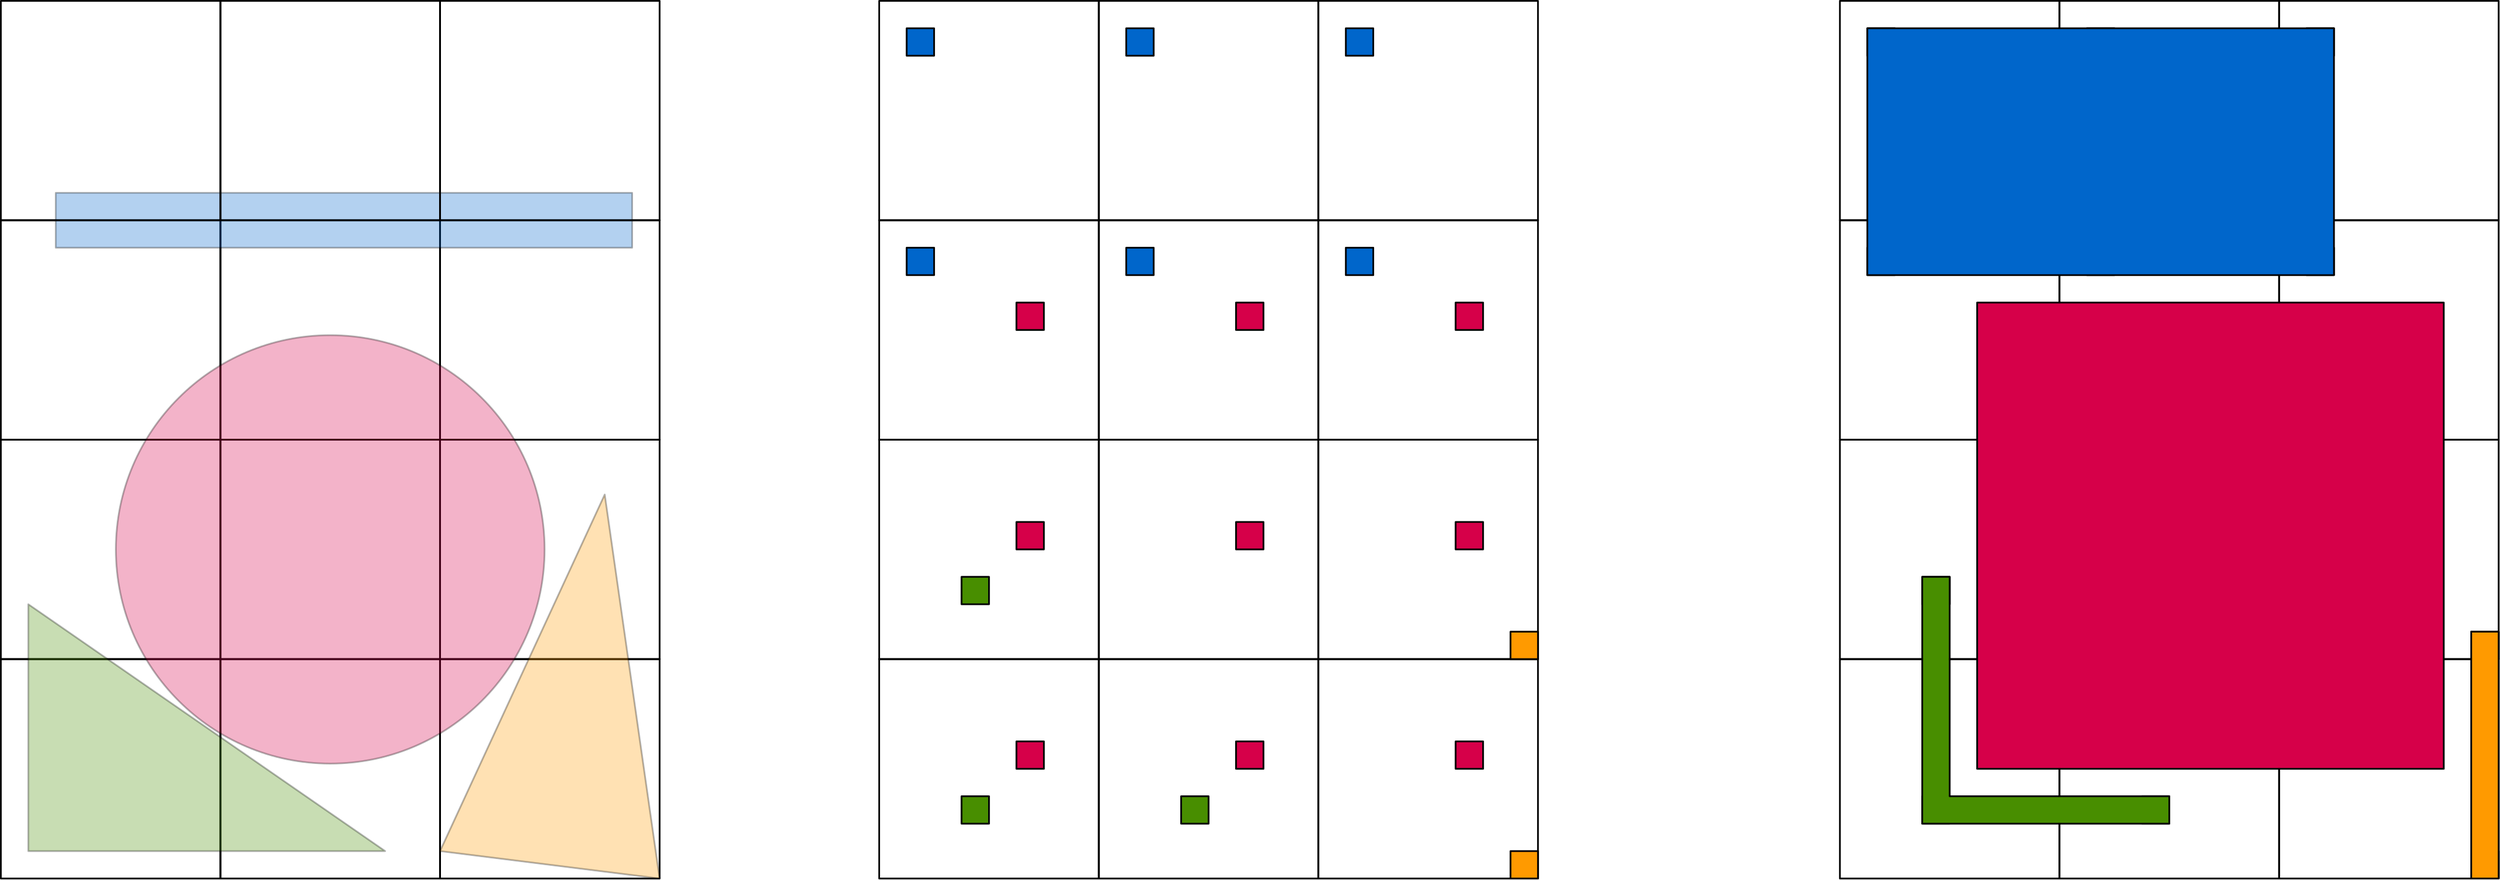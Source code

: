 <?xml version="1.0"?>
<!DOCTYPE ipe SYSTEM "ipe.dtd">
<ipe version="70206" creator="Ipe 7.2.7">
<info created="D:20180228121631" modified="D:20180305111611"/>
<ipestyle name="bettinacolors">
<color name="Bettina blue" value="0 0.4 0.796"/>
<color name="Bettina green" value="0.282 0.557 0"/>
<color name="Bettina yellow" value="1 0.604 0"/>
<color name="Bettina red" value="0.836 0 0.289"/>
</ipestyle>
<ipestyle name="tuecolors">
<color name="TUe red" value="0.967 0.192 0.192"/>
<color name="TUe cyan" value="0 0.635 0.871"/>
<color name="TUe blue" value="0 0.4 0.8"/>
<color name="TUe green" value="0.518 0.824 0"/>
<color name="TUe orange" value="1 0.604 0"/>
<color name="TUe darkred" value="0.839 0 0.29"/>
<color name="TUe darkpink" value="0.839 0 0.482"/>
<color name="TUe purple" value="0.678 0.125 0.678"/>
<color name="TUe darkblue" value="0.063 0.063 0.451"/>
<color name="TUe yellow" value="1 0.867 0"/>
<color name="TUe lime" value="0.808 0.875 0"/>
<color name="TUe aqua" value="0 0.675 0.51"/>
<color name="TUe marine" value="0 0.573 0.71"/>
</ipestyle>
<ipestyle name="extendedcolors">
<color name="CB light blue" value="0.651 0.807 0.89"/>
<color name="CB dark blue" value="0.121 0.47 0.705"/>
<color name="CB light green" value="0.698 0.874 0.541"/>
<color name="CB dark green" value="0.2 0.627 0.172"/>
<color name="CB light red" value="0.984 0.603 0.6"/>
<color name="CB dark red" value="0.89 0.102 0.109"/>
<color name="CB light orange" value="0.992 0.749 0.435"/>
<color name="CB dark orange" value="1 0.498 0"/>
<color name="CB light purple" value="0.792 0.698 0.839"/>
<color name="CB dark purple" value="0.415 0.239 0.603"/>
<color name="CB yellow" value="1 1 0.6"/>
<color name="CB brown" value="0.694 0.349 0.157"/>
<color name="CART 1" value="0.145 0.737 0.612"/>
<color name="CART 2" value="0.533 0.78 0.396"/>
<color name="CART 3" value="0.561 0.737 0.757"/>
<color name="CART 4" value="0.604 0.839 0.741"/>
<color name="CART 5" value="0.706 0.592 0.506"/>
<color name="CART 6" value="0.733 0.718 0.349"/>
<color name="CART 7" value="0.831 0.878 0.353"/>
<color name="CART 8" value="0.835 0.725 0.541"/>
<color name="CART 9" value="0.867 0.529 0.475"/>
<color name="CART 10" value="0.996 0.965 0.608"/>
<color name="CART 11" value="0.996 0.859 0.706"/>
<color name="CART 12" value="0.98 0.714 0.58"/>
<color name="CART 13" value="1 0.8 0.302"/>
<color name="Gray 0.0" value="0"/>
<color name="Gray 0.1" value="0.1"/>
<color name="Gray 0.2" value="0.2"/>
<color name="Gray 0.3" value="0.3"/>
<color name="Gray 0.4" value="0.4"/>
<color name="Gray 0.5" value="0.5"/>
<color name="Gray 0.6" value="0.6"/>
<color name="Gray 0.7" value="0.7"/>
<color name="Gray 0.8" value="0.8"/>
<color name="Gray 0.9" value="0.9"/>
<color name="Gray 1.0" value="1"/>
<dashstyle name="W dashed normal" value="[1 1.7] 0"/>
<dashstyle name="W dashed heavier" value="[2 3] 0"/>
<dashstyle name="W dashed fat" value="[3 5.1] 0"/>
<dashstyle name="W dashed ultrafat" value="[5 8.5] 0"/>
<dashstyle name="W dot normal" value="[0.01 0.8] 0"/>
<dashstyle name="W dot heavier" value="[0.01 1.6] 0"/>
<dashstyle name="W dot fat" value="[0.01 2.4] 0"/>
<dashstyle name="W dot ultrafat" value="[0.01 4] 0"/>
</ipestyle>
<ipestyle name="grids">
<gridsize name="1 pt" value="1"/>
<gridsize name="2 pts" value="2"/>
<gridsize name="4 pts" value="4"/>
<gridsize name="8 pts (~3 mm)" value="8"/>
<gridsize name="16 pts (~6 mm)" value="16"/>
<gridsize name="32 pts (~12 mm)" value="32"/>
<gridsize name="10 pts (~3.5 mm)" value="10"/>
<gridsize name="20 pts (~7 mm)" value="20"/>
<gridsize name="14 pts (~5 mm)" value="14"/>
<gridsize name="28 pts (~10 mm)" value="28"/>
<gridsize name="56 pts (~20 mm)" value="56"/>
<anglesize name="90 deg" value="90"/>
<anglesize name="60 deg" value="60"/>
<anglesize name="45 deg" value="45"/>
<anglesize name="30 deg" value="30"/>
<anglesize name="22.5 deg" value="22.5"/>
<anglesize name="10 deg" value="10"/>
<anglesize name="5 deg" value="5"/>
</ipestyle>
<ipestyle name="sizes">
<pen name="heavier" value="0.8"/>
<pen name="fat" value="1.2"/>
<pen name="ultrafat" value="2"/>
<pen name="1" value="1"/>
<pen name="2" value="2"/>
<pen name="3" value="3"/>
<pen name="4" value="4"/>
<pen name="5" value="5"/>
<pen name="6" value="6"/>
<pen name="7" value="7"/>
<pen name="8" value="8"/>
<pen name="9" value="9"/>
<pen name="10" value="10"/>
<symbolsize name="large" value="5"/>
<symbolsize name="1" value="1"/>
<symbolsize name="2" value="2"/>
<symbolsize name="3" value="3"/>
<symbolsize name="4" value="4"/>
<symbolsize name="5" value="5"/>
<symbolsize name="6" value="6"/>
<symbolsize name="7" value="7"/>
<symbolsize name="8" value="8"/>
<symbolsize name="9" value="9"/>
<symbolsize name="10" value="10"/>
<symbolsize name="small" value="2"/>
<symbolsize name="tiny" value="1.1"/>
<arrowsize name="large" value="10"/>
<arrowsize name="small" value="5"/>
<arrowsize name="tiny" value="3"/>
</ipestyle>
<ipestyle name="text">
<textsize name="large" value="\large"/>
<textsize name="small" value="\small"/>
<textsize name="tiny" value="\tiny"/>
<textsize name="Large" value="\Large"/>
<textsize name="LARGE" value="\LARGE"/>
<textsize name="huge" value="\huge"/>
<textsize name="Huge" value="\Huge"/>
<textsize name="footnote" value="\footnotesize"/>
<textstyle name="center" begin="\begin{center}" end="\end{center}"/>
<textstyle name="itemize" begin="\begin{itemize}" end="\end{itemize}"/>
<textstyle name="item" begin="\begin{itemize}\item{}" end="\end{itemize}"/>
</ipestyle>
<ipestyle name="transparency">
<opacity name="10%" value="0.1"/>
<opacity name="20%" value="0.2"/>
<opacity name="30%" value="0.3"/>
<opacity name="40%" value="0.4"/>
<opacity name="50%" value="0.5"/>
<opacity name="60%" value="0.6"/>
<opacity name="70%" value="0.7"/>
<opacity name="80%" value="0.8"/>
<opacity name="90%" value="0.9"/>
</ipestyle>
<ipestyle name="trimmed">
<symbol name="arrow/arc(spx)">
<path stroke="sym-stroke" fill="sym-stroke" pen="sym-pen">
0 0 m
-1 0.333 l
-1 -0.333 l
h
</path>
</symbol>
<symbol name="arrow/farc(spx)">
<path stroke="sym-stroke" fill="white" pen="sym-pen">
0 0 m
-1 0.333 l
-1 -0.333 l
h
</path>
</symbol>
<symbol name="arrow/ptarc(spx)">
<path stroke="sym-stroke" fill="sym-stroke" pen="sym-pen">
0 0 m
-1 0.333 l
-0.8 0 l
-1 -0.333 l
h
</path>
</symbol>
<symbol name="arrow/fptarc(spx)">
<path stroke="sym-stroke" fill="white" pen="sym-pen">
0 0 m
-1 0.333 l
-0.8 0 l
-1 -0.333 l
h
</path>
</symbol>
<symbol name="mark/circle(sx)" transformations="translations">
<path fill="sym-stroke">
0.6 0 0 0.6 0 0 e
0.4 0 0 0.4 0 0 e
</path>
</symbol>
<symbol name="mark/disk(sx)" transformations="translations">
<path fill="sym-stroke">
0.6 0 0 0.6 0 0 e
</path>
</symbol>
<symbol name="mark/fdisk(sfx)" transformations="translations">
<group>
<path fill="sym-fill">
0.5 0 0 0.5 0 0 e
</path>
<path fill="sym-stroke" fillrule="eofill">
0.6 0 0 0.6 0 0 e
0.4 0 0 0.4 0 0 e
</path>
</group>
</symbol>
<symbol name="mark/box(sx)" transformations="translations">
<path fill="sym-stroke" fillrule="eofill">
-0.6 -0.6 m
0.6 -0.6 l
0.6 0.6 l
-0.6 0.6 l
h
-0.4 -0.4 m
0.4 -0.4 l
0.4 0.4 l
-0.4 0.4 l
h
</path>
</symbol>
<symbol name="mark/square(sx)" transformations="translations">
<path fill="sym-stroke">
-0.6 -0.6 m
0.6 -0.6 l
0.6 0.6 l
-0.6 0.6 l
h
</path>
</symbol>
<symbol name="mark/fsquare(sfx)" transformations="translations">
<group>
<path fill="sym-fill">
-0.5 -0.5 m
0.5 -0.5 l
0.5 0.5 l
-0.5 0.5 l
h
</path>
<path fill="sym-stroke" fillrule="eofill">
-0.6 -0.6 m
0.6 -0.6 l
0.6 0.6 l
-0.6 0.6 l
h
-0.4 -0.4 m
0.4 -0.4 l
0.4 0.4 l
-0.4 0.4 l
h
</path>
</group>
</symbol>
<symbol name="mark/cross(sx)" transformations="translations">
<group>
<path fill="sym-stroke">
-0.43 -0.57 m
0.57 0.43 l
0.43 0.57 l
-0.57 -0.43 l
h
</path>
<path fill="sym-stroke">
-0.43 0.57 m
0.57 -0.43 l
0.43 -0.57 l
-0.57 0.43 l
h
</path>
</group>
</symbol>
<symbol name="arrow/fnormal(spx)">
<path stroke="sym-stroke" fill="white" pen="sym-pen">
0 0 m
-1 0.333 l
-1 -0.333 l
h
</path>
</symbol>
<symbol name="arrow/pointed(spx)">
<path stroke="sym-stroke" fill="sym-stroke" pen="sym-pen">
0 0 m
-1 0.333 l
-0.8 0 l
-1 -0.333 l
h
</path>
</symbol>
<symbol name="arrow/fpointed(spx)">
<path stroke="sym-stroke" fill="white" pen="sym-pen">
0 0 m
-1 0.333 l
-0.8 0 l
-1 -0.333 l
h
</path>
</symbol>
<symbol name="arrow/linear(spx)">
<path stroke="sym-stroke" pen="sym-pen">
-1 0.333 m
0 0 l
-1 -0.333 l
</path>
</symbol>
<symbol name="arrow/fdouble(spx)">
<path stroke="sym-stroke" fill="white" pen="sym-pen">
0 0 m
-1 0.333 l
-1 -0.333 l
h
-1 0 m
-2 0.333 l
-2 -0.333 l
h
</path>
</symbol>
<symbol name="arrow/double(spx)">
<path stroke="sym-stroke" fill="sym-stroke" pen="sym-pen">
0 0 m
-1 0.333 l
-1 -0.333 l
h
-1 0 m
-2 0.333 l
-2 -0.333 l
h
</path>
</symbol>
<tiling name="falling" angle="-60" step="4" width="1"/>
<tiling name="rising" angle="30" step="4" width="1"/>
</ipestyle>
<page>
<layer name="alpha"/>
<view layers="alpha" active="alpha"/>
<path layer="alpha" matrix="1 0 0 1 -448 0" stroke="black" pen="1" cap="1" join="1">
64 832 m
64 704 l
192 704 l
192 832 l
h
</path>
<path matrix="1 0 0 1 -448 0" stroke="black" pen="1" cap="1" join="1">
192 704 m
192 576 l
64 576 l
64 704 l
h
</path>
<path matrix="1 0 0 1 -448 0" stroke="black" pen="1" cap="1" join="1">
192 704 m
192 576 l
320 576 l
320 704 l
h
</path>
<path matrix="1 0 0 1 -448 0" stroke="black" pen="1" cap="1" join="1">
320 704 m
320 832 l
192 832 l
192 704 l
h
</path>
<path matrix="1 0 0 1 -448 0" stroke="black" pen="1" cap="1" join="1">
192 576 m
192 448 l
64 448 l
64 576 l
h
</path>
<path matrix="1 0 0 1 -448 0" stroke="black" pen="1" cap="1" join="1">
320 576 m
320 448 l
192 448 l
192 576 l
h
</path>
<path matrix="1 0 0 1 -448 0" stroke="black" pen="1" cap="1" join="1">
320 576 m
320 448 l
448 448 l
448 576 l
h
</path>
<path matrix="1 0 0 1 -448 0" stroke="black" pen="1" cap="1" join="1">
448 704 m
448 576 l
320 576 l
320 704 l
h
</path>
<path matrix="1 0 0 1 -448 0" stroke="black" pen="1" cap="1" join="1">
448 704 m
448 832 l
320 832 l
320 704 l
h
</path>
<path matrix="1 0 0 1 -448 0" stroke="black" fill="Bettina red" pen="1" cap="1" join="1" opacity="30%">
124.964 0 0 124.964 256 640 e
</path>
<path matrix="1 0 0 1 -448 32" stroke="black" fill="Bettina blue" pen="1" cap="1" join="1" opacity="30%">
432 816 m
432 784 l
96 784 l
96 816 l
h
</path>
<path matrix="1 0 0 1 -448 0" stroke="black" fill="Bettina yellow" pen="1" cap="1" join="1" opacity="30%">
320 464 m
416 672 l
448 448 l
320 464 l
</path>
<path matrix="1 0 0 1 -448 0" stroke="black" fill="Bettina green" pen="1" cap="1" join="1" opacity="30%">
80 608 m
288 464 l
80 464 l
80 608 l
</path>
<path stroke="black" pen="1" cap="1" join="1">
128 832 m
128 704 l
256 704 l
256 832 l
h
</path>
<path stroke="black" pen="1" cap="1" join="1">
256 704 m
256 576 l
128 576 l
128 704 l
h
</path>
<path stroke="black" pen="1" cap="1" join="1">
128 576 m
128 448 l
256 448 l
256 576 l
h
</path>
<path stroke="black" pen="1" cap="1" join="1">
256 448 m
256 576 l
384 576 l
384 448 l
h
</path>
<path stroke="black" pen="1" cap="1" join="1">
384 576 m
384 704 l
256 704 l
256 576 l
h
</path>
<path stroke="black" pen="1" cap="1" join="1">
256 704 m
256 832 l
384 832 l
384 704 l
h
</path>
<path stroke="black" pen="1" cap="1" join="1">
384 832 m
384 704 l
512 704 l
512 832 l
h
</path>
<path stroke="black" pen="1" cap="1" join="1">
512 704 m
512 576 l
384 576 l
384 704 l
h
</path>
<path stroke="black" pen="1" cap="1" join="1">
512 576 m
512 448 l
384 448 l
384 576 l
h
</path>
<path matrix="1 0 0 1 -512 128" stroke="black" pen="1" cap="1" join="1">
128 832 m
128 704 l
256 704 l
256 832 l
h
</path>
<path matrix="1 0 0 1 -512 128" stroke="black" pen="1" cap="1" join="1">
256 704 m
256 832 l
384 832 l
384 704 l
h
</path>
<path matrix="1 0 0 1 -512 128" stroke="black" pen="1" cap="1" join="1">
384 832 m
384 704 l
512 704 l
512 832 l
h
</path>
<path matrix="1 0 0 1 0 128" stroke="black" pen="1" cap="1" join="1">
128 832 m
128 704 l
256 704 l
256 832 l
h
</path>
<path matrix="1 0 0 1 0 128" stroke="black" pen="1" cap="1" join="1">
256 704 m
256 832 l
384 832 l
384 704 l
h
</path>
<path matrix="1 0 0 1 0 128" stroke="black" pen="1" cap="1" join="1">
384 832 m
384 704 l
512 704 l
512 832 l
h
</path>
<path matrix="1 0 0 1 0 -16" stroke="black" fill="Bettina blue" pen="1" cap="1" join="1">
144 960 m
144 944 l
160 944 l
160 960 l
h
</path>
<path matrix="1 0 0 1 128 -16" stroke="black" fill="Bettina blue" pen="1" cap="1" join="1">
144 960 m
144 944 l
160 944 l
160 960 l
h
</path>
<path matrix="1 0 0 1 256 -16" stroke="black" fill="Bettina blue" pen="1" cap="1" join="1">
144 960 m
144 944 l
160 944 l
160 960 l
h
</path>
<path matrix="1 0 0 1 0 -144" stroke="black" fill="Bettina blue" pen="1" cap="1" join="1">
144 960 m
144 944 l
160 944 l
160 960 l
h
</path>
<path matrix="1 0 0 1 128 -144" stroke="black" fill="Bettina blue" pen="1" cap="1" join="1">
144 960 m
144 944 l
160 944 l
160 960 l
h
</path>
<path matrix="1 0 0 1 256 -144" stroke="black" fill="Bettina blue" pen="1" cap="1" join="1">
144 960 m
144 944 l
160 944 l
160 960 l
h
</path>
<path matrix="1 0 0 1 32 -336" stroke="black" fill="Bettina green" pen="1" cap="1" join="1">
144 960 m
144 944 l
160 944 l
160 960 l
h
</path>
<path matrix="1 0 0 1 32 -464" stroke="black" fill="Bettina green" pen="1" cap="1" join="1">
144 960 m
144 944 l
160 944 l
160 960 l
h
</path>
<path matrix="1 0 0 1 160 -464" stroke="black" fill="Bettina green" pen="1" cap="1" join="1">
144 960 m
144 944 l
160 944 l
160 960 l
h
</path>
<path matrix="1 0 0 1 0 -48" stroke="black" fill="Bettina yellow" pen="1" cap="1" join="1">
512 496 m
512 512 l
496 512 l
496 496 l
h
</path>
<path stroke="black" fill="Bettina yellow" pen="1" cap="1" join="1">
512 592 m
512 576 l
496 576 l
496 592 l
h
</path>
<path matrix="1 0 0 1 560 0" stroke="black" pen="1" cap="1" join="1">
128 832 m
128 704 l
256 704 l
256 832 l
h
</path>
<path matrix="1 0 0 1 560 0" stroke="black" pen="1" cap="1" join="1">
256 704 m
256 576 l
128 576 l
128 704 l
h
</path>
<path matrix="1 0 0 1 560 0" stroke="black" pen="1" cap="1" join="1">
128 576 m
128 448 l
256 448 l
256 576 l
h
</path>
<path matrix="1 0 0 1 560 0" stroke="black" pen="1" cap="1" join="1">
256 448 m
256 576 l
384 576 l
384 448 l
h
</path>
<path matrix="1 0 0 1 560 0" stroke="black" pen="1" cap="1" join="1">
384 576 m
384 704 l
256 704 l
256 576 l
h
</path>
<path matrix="1 0 0 1 560 0" stroke="black" pen="1" cap="1" join="1">
256 704 m
256 832 l
384 832 l
384 704 l
h
</path>
<path matrix="1 0 0 1 560 0" stroke="black" pen="1" cap="1" join="1">
384 832 m
384 704 l
512 704 l
512 832 l
h
</path>
<path matrix="1 0 0 1 560 0" stroke="black" pen="1" cap="1" join="1">
512 704 m
512 576 l
384 576 l
384 704 l
h
</path>
<path matrix="1 0 0 1 560 0" stroke="black" pen="1" cap="1" join="1">
512 576 m
512 448 l
384 448 l
384 576 l
h
</path>
<path matrix="1 0 0 1 560 128" stroke="black" pen="1" cap="1" join="1">
128 832 m
128 704 l
256 704 l
256 832 l
h
</path>
<path matrix="1 0 0 1 560 128" stroke="black" pen="1" cap="1" join="1">
256 704 m
256 832 l
384 832 l
384 704 l
h
</path>
<path matrix="1 0 0 1 560 128" stroke="black" pen="1" cap="1" join="1">
384 832 m
384 704 l
512 704 l
512 832 l
h
</path>
<path matrix="1 0 0 1 560 -16" stroke="black" fill="Bettina blue" pen="1" cap="1" join="1">
144 960 m
144 944 l
160 944 l
160 960 l
h
</path>
<path matrix="1 0 0 1 688 -16" stroke="black" fill="Bettina blue" pen="1" cap="1" join="1">
144 960 m
144 944 l
160 944 l
160 960 l
h
</path>
<path matrix="1 0 0 1 816 -16" stroke="black" fill="Bettina blue" pen="1" cap="1" join="1">
144 960 m
144 944 l
160 944 l
160 960 l
h
</path>
<path matrix="1 0 0 1 560 -144" stroke="black" fill="Bettina blue" pen="1" cap="1" join="1">
144 960 m
144 944 l
160 944 l
160 960 l
h
</path>
<path matrix="1 0 0 1 688 -144" stroke="black" fill="Bettina blue" pen="1" cap="1" join="1">
144 960 m
144 944 l
160 944 l
160 960 l
h
</path>
<path matrix="1 0 0 1 816 -144" stroke="black" fill="Bettina blue" pen="1" cap="1" join="1">
144 960 m
144 944 l
160 944 l
160 960 l
h
</path>
<path matrix="1 0 0 1 592 -336" stroke="black" fill="Bettina green" pen="1" cap="1" join="1">
144 960 m
144 944 l
160 944 l
160 960 l
h
</path>
<path matrix="1 0 0 1 592 -464" stroke="black" fill="Bettina green" pen="1" cap="1" join="1">
144 960 m
144 944 l
160 944 l
160 960 l
h
</path>
<path matrix="1 0 0 1 720 -464" stroke="black" fill="Bettina green" pen="1" cap="1" join="1">
144 960 m
144 944 l
160 944 l
160 960 l
h
</path>
<path matrix="1 0 0 1 560 0" stroke="black" fill="Bettina red" pen="1" cap="1" join="1">
208 784 m
208 512 l
480 512 l
480 784 l
h
</path>
<path matrix="1 0 0 1 560 -48" stroke="black" fill="Bettina yellow" pen="1" cap="1" join="1">
512 496 m
512 512 l
496 512 l
496 496 l
h
</path>
<path matrix="1 0 0 1 560 0" stroke="black" fill="Bettina yellow" pen="1" cap="1" join="1">
512 592 m
512 576 l
496 576 l
496 592 l
h
</path>
<path stroke="black" fill="Bettina yellow" pen="1" cap="1" join="1">
1072 592 m
1072 448 l
1056 448 l
1056 592 l
h
</path>
<path stroke="black" fill="Bettina green" pen="1" cap="1" join="1">
880 480 m
880 496 l
752 496 l
752 624 l
736 624 l
736 480 l
880 480 l
</path>
<path stroke="black" fill="Bettina blue" pen="1" cap="1" join="1">
976 944 m
704 944 l
704 800 l
976 800 l
976 944 l
976 944 l
</path>
<path matrix="1 0 0 1 -208 -96" stroke="black" fill="Bettina red" pen="1" cap="1" join="1">
416 752 m
416 736 l
432 736 l
432 752 l
h
</path>
<path matrix="1 0 0 1 -80 -96" stroke="black" fill="Bettina red" pen="1" cap="1" join="1">
416 752 m
416 736 l
432 736 l
432 752 l
h
</path>
<path matrix="1 0 0 1 48 -96" stroke="black" fill="Bettina red" pen="1" cap="1" join="1">
416 752 m
416 736 l
432 736 l
432 752 l
h
</path>
<path matrix="1 0 0 1 48 -224" stroke="black" fill="Bettina red" pen="1" cap="1" join="1">
416 752 m
416 736 l
432 736 l
432 752 l
h
</path>
<path matrix="1 0 0 1 -80 -224" stroke="black" fill="Bettina red" pen="1" cap="1" join="1">
416 752 m
416 736 l
432 736 l
432 752 l
h
</path>
<path matrix="1 0 0 1 -208 -224" stroke="black" fill="Bettina red" pen="1" cap="1" join="1">
416 752 m
416 736 l
432 736 l
432 752 l
h
</path>
<path matrix="1 0 0 1 -208 32" stroke="black" fill="Bettina red" pen="1" cap="1" join="1">
416 752 m
416 736 l
432 736 l
432 752 l
h
</path>
<path matrix="1 0 0 1 -80 32" stroke="black" fill="Bettina red" pen="1" cap="1" join="1">
416 752 m
416 736 l
432 736 l
432 752 l
h
</path>
<path matrix="1 0 0 1 48 32" stroke="black" fill="Bettina red" pen="1" cap="1" join="1">
416 752 m
416 736 l
432 736 l
432 752 l
h
</path>
</page>
</ipe>
